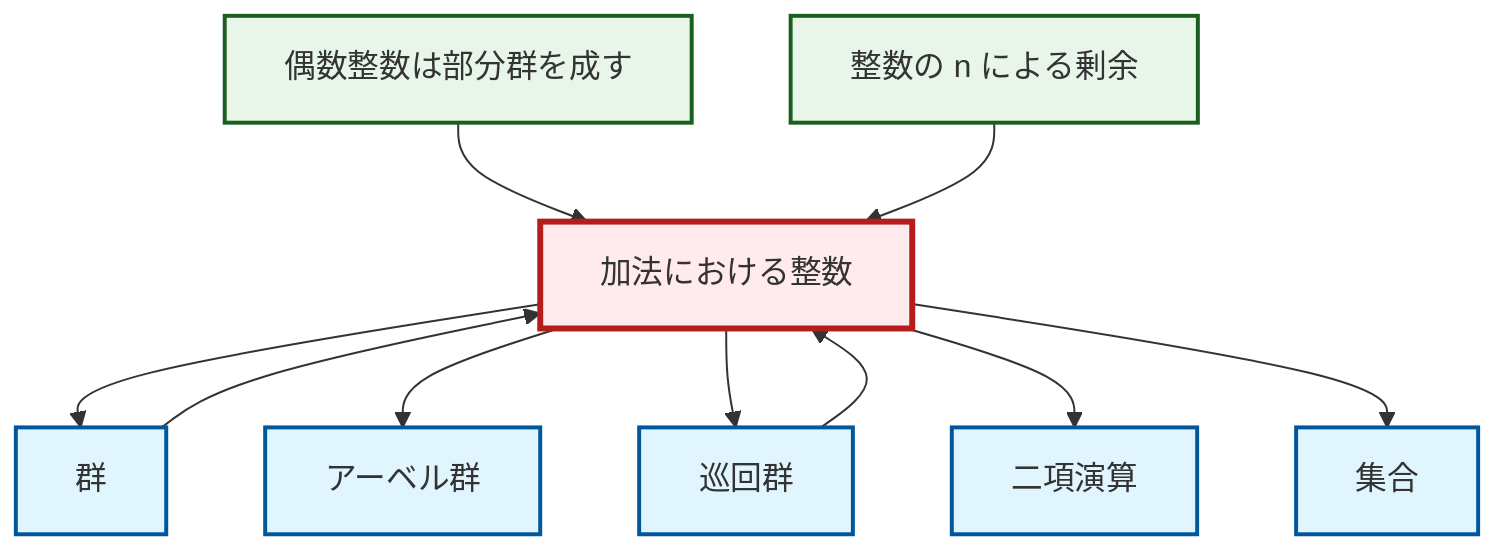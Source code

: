 graph TD
    classDef definition fill:#e1f5fe,stroke:#01579b,stroke-width:2px
    classDef theorem fill:#f3e5f5,stroke:#4a148c,stroke-width:2px
    classDef axiom fill:#fff3e0,stroke:#e65100,stroke-width:2px
    classDef example fill:#e8f5e9,stroke:#1b5e20,stroke-width:2px
    classDef current fill:#ffebee,stroke:#b71c1c,stroke-width:3px
    def-set["集合"]:::definition
    def-binary-operation["二項演算"]:::definition
    ex-even-integers-subgroup["偶数整数は部分群を成す"]:::example
    ex-quotient-integers-mod-n["整数の n による剰余"]:::example
    def-group["群"]:::definition
    def-abelian-group["アーベル群"]:::definition
    def-cyclic-group["巡回群"]:::definition
    ex-integers-addition["加法における整数"]:::example
    ex-even-integers-subgroup --> ex-integers-addition
    ex-integers-addition --> def-group
    def-group --> ex-integers-addition
    ex-integers-addition --> def-abelian-group
    ex-quotient-integers-mod-n --> ex-integers-addition
    ex-integers-addition --> def-cyclic-group
    ex-integers-addition --> def-binary-operation
    def-cyclic-group --> ex-integers-addition
    ex-integers-addition --> def-set
    class ex-integers-addition current